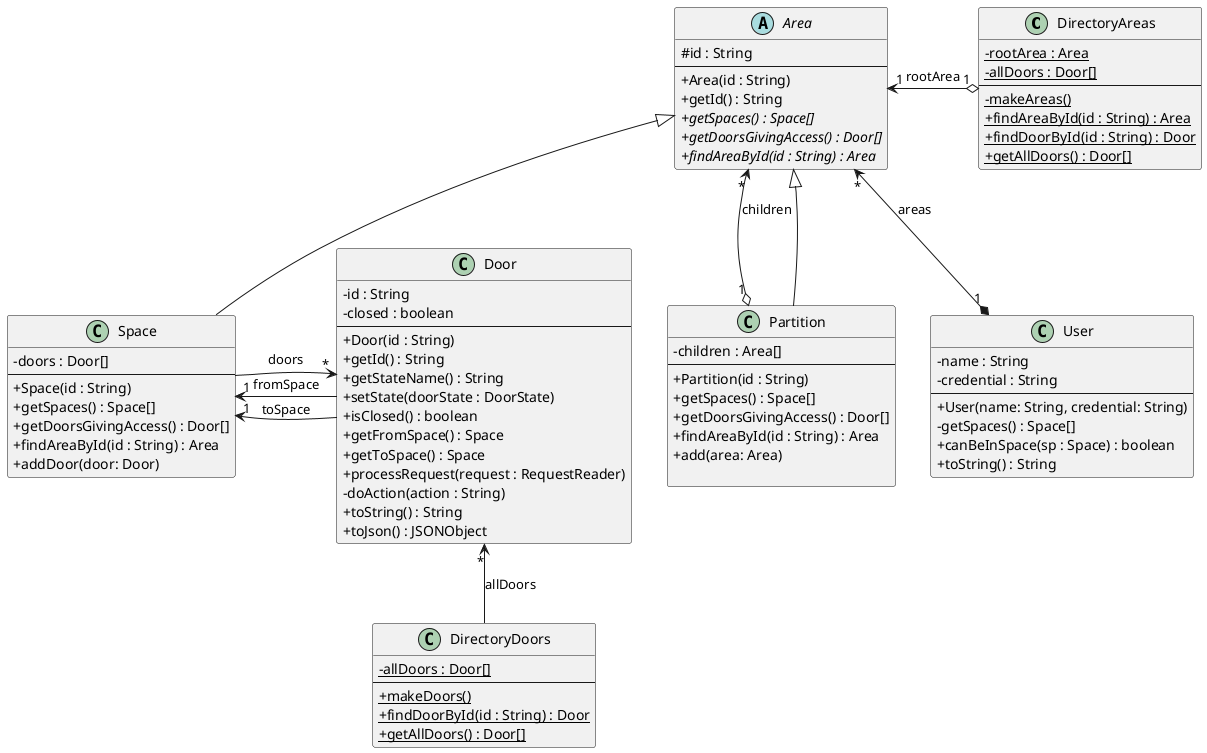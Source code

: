 @startuml
skinparam classAttributeIconSize 0

class DirectoryAreas{
{static} -rootArea : Area
{static} -allDoors : Door[]
---
{static} -makeAreas()
{static} +findAreaById(id : String) : Area
{static} +findDoorById(id : String) : Door
{static} +getAllDoors() : Door[]
}

abstract class Area {
#id : String
---
+Area(id : String)
+getId() : String
{abstract} +getSpaces() : Space[]
{abstract} +getDoorsGivingAccess() : Door[]
{abstract} +findAreaById(id : String) : Area
}

class Partition {
-children : Area[]
---
+Partition(id : String)
+getSpaces() : Space[]
+getDoorsGivingAccess() : Door[]
+findAreaById(id : String) : Area
+add(area: Area)

}

class Space {
-doors : Door[]
---
+Space(id : String)
+getSpaces() : Space[]
+getDoorsGivingAccess() : Door[]
+findAreaById(id : String) : Area
+addDoor(door: Door)
}

class User {
- name : String
- credential : String
---
+User(name: String, credential: String)
-getSpaces() : Space[]
+canBeInSpace(sp : Space) : boolean
+ toString() : String
}

class DirectoryDoors {
- {static} allDoors : Door[]
---
+ {static} makeDoors()
+ {static} findDoorById(id : String) : Door
+ {static} getAllDoors() : Door[]
}

class Door {
- id : String
- closed : boolean
---
+ Door(id : String)
+ getId() : String
+ getStateName() : String
+ setState(doorState : DoorState)
+ isClosed() : boolean
+ getFromSpace() : Space
+ getToSpace() : Space
+ processRequest(request : RequestReader)
- doAction(action : String)
+ toString() : String
+ toJson() : JSONObject
}


'---RELATIONS---
Area "*" <--* "1" User : "areas"
Area "1" <-o  "1" DirectoryAreas  : "rootArea"
Space "1" <- Door : "toSpace"
Space "1" <- Door : "fromSpace"
Door "*" <- Space : "doors"
Door "*" <-- DirectoryDoors : "allDoors"
Area "*" <--o "1" Partition : children

Area <|-- Partition
Area <|-- Space
'------------

@enduml
